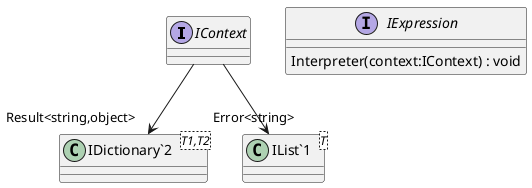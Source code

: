 @startuml
interface IContext {
}
interface IExpression {
    Interpreter(context:IContext) : void
}
class "IDictionary`2"<T1,T2> {
}
class "IList`1"<T> {
}
IContext --> "Result<string,object>" "IDictionary`2"
IContext --> "Error<string>" "IList`1"
@enduml
